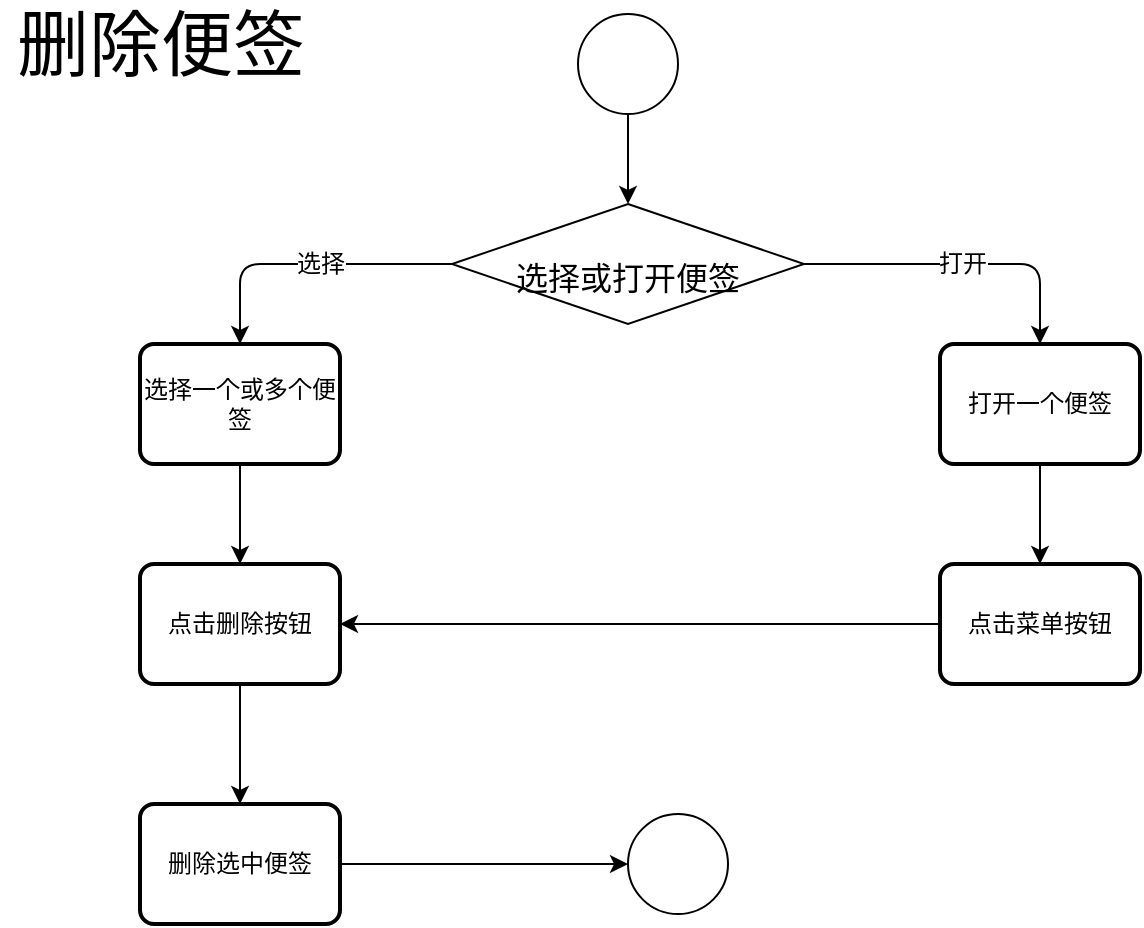 <mxfile>
    <diagram id="cSGXaEIxHRrwIhIbh_-5" name="第 1 页">
        <mxGraphModel dx="984" dy="1470" grid="1" gridSize="10" guides="1" tooltips="1" connect="1" arrows="1" fold="1" page="1" pageScale="1" pageWidth="827" pageHeight="1169" math="0" shadow="0">
            <root>
                <mxCell id="0"/>
                <mxCell id="1" parent="0"/>
                <mxCell id="2" value="&lt;font style=&quot;font-size: 36px&quot;&gt;删除便签&lt;/font&gt;" style="text;html=1;align=center;verticalAlign=middle;resizable=0;points=[];autosize=1;strokeColor=none;fillColor=none;" vertex="1" parent="1">
                    <mxGeometry x="100" y="5" width="160" height="30" as="geometry"/>
                </mxCell>
                <mxCell id="5" value="" style="edgeStyle=none;html=1;fontSize=36;" edge="1" parent="1" source="3" target="4">
                    <mxGeometry relative="1" as="geometry"/>
                </mxCell>
                <mxCell id="3" value="" style="ellipse;whiteSpace=wrap;html=1;fontSize=36;" vertex="1" parent="1">
                    <mxGeometry x="389" y="5" width="50" height="50" as="geometry"/>
                </mxCell>
                <mxCell id="7" value="选择" style="edgeStyle=none;html=1;exitX=0;exitY=0.5;exitDx=0;exitDy=0;entryX=0.5;entryY=0;entryDx=0;entryDy=0;fontSize=12;" edge="1" parent="1" source="4" target="6">
                    <mxGeometry x="-0.096" relative="1" as="geometry">
                        <Array as="points">
                            <mxPoint x="220" y="130"/>
                        </Array>
                        <mxPoint as="offset"/>
                    </mxGeometry>
                </mxCell>
                <mxCell id="9" value="打开" style="edgeStyle=none;html=1;exitX=1;exitY=0.5;exitDx=0;exitDy=0;entryX=0.5;entryY=0;entryDx=0;entryDy=0;fontSize=12;" edge="1" parent="1" source="4" target="8">
                    <mxGeometry relative="1" as="geometry">
                        <Array as="points">
                            <mxPoint x="620" y="130"/>
                        </Array>
                    </mxGeometry>
                </mxCell>
                <mxCell id="4" value="&lt;font size=&quot;3&quot;&gt;选择或打开便签&lt;/font&gt;" style="rhombus;whiteSpace=wrap;html=1;fontSize=36;" vertex="1" parent="1">
                    <mxGeometry x="326" y="100" width="176" height="60" as="geometry"/>
                </mxCell>
                <mxCell id="11" value="" style="edgeStyle=none;html=1;fontSize=12;" edge="1" parent="1" source="6" target="10">
                    <mxGeometry relative="1" as="geometry"/>
                </mxCell>
                <mxCell id="6" value="选择一个或多个便签" style="rounded=1;whiteSpace=wrap;html=1;absoluteArcSize=1;arcSize=14;strokeWidth=2;fontSize=12;" vertex="1" parent="1">
                    <mxGeometry x="170" y="170" width="100" height="60" as="geometry"/>
                </mxCell>
                <mxCell id="13" value="" style="edgeStyle=none;html=1;fontSize=12;" edge="1" parent="1" source="8" target="12">
                    <mxGeometry relative="1" as="geometry"/>
                </mxCell>
                <mxCell id="8" value="打开一个便签" style="rounded=1;whiteSpace=wrap;html=1;absoluteArcSize=1;arcSize=14;strokeWidth=2;fontSize=12;" vertex="1" parent="1">
                    <mxGeometry x="570" y="170" width="100" height="60" as="geometry"/>
                </mxCell>
                <mxCell id="16" value="" style="edgeStyle=none;html=1;fontSize=12;" edge="1" parent="1" source="10" target="15">
                    <mxGeometry relative="1" as="geometry"/>
                </mxCell>
                <mxCell id="10" value="点击删除按钮" style="rounded=1;whiteSpace=wrap;html=1;absoluteArcSize=1;arcSize=14;strokeWidth=2;fontSize=12;" vertex="1" parent="1">
                    <mxGeometry x="170" y="280" width="100" height="60" as="geometry"/>
                </mxCell>
                <mxCell id="14" style="edgeStyle=none;html=1;exitX=0;exitY=0.5;exitDx=0;exitDy=0;entryX=1;entryY=0.5;entryDx=0;entryDy=0;fontSize=12;" edge="1" parent="1" source="12" target="10">
                    <mxGeometry relative="1" as="geometry"/>
                </mxCell>
                <mxCell id="12" value="点击菜单按钮" style="rounded=1;whiteSpace=wrap;html=1;absoluteArcSize=1;arcSize=14;strokeWidth=2;fontSize=12;" vertex="1" parent="1">
                    <mxGeometry x="570" y="280" width="100" height="60" as="geometry"/>
                </mxCell>
                <mxCell id="18" style="edgeStyle=none;html=1;exitX=1;exitY=0.5;exitDx=0;exitDy=0;entryX=0;entryY=0.5;entryDx=0;entryDy=0;fontSize=12;" edge="1" parent="1" source="15" target="17">
                    <mxGeometry relative="1" as="geometry"/>
                </mxCell>
                <mxCell id="15" value="删除选中便签" style="rounded=1;whiteSpace=wrap;html=1;absoluteArcSize=1;arcSize=14;strokeWidth=2;fontSize=12;" vertex="1" parent="1">
                    <mxGeometry x="170" y="400" width="100" height="60" as="geometry"/>
                </mxCell>
                <mxCell id="17" value="" style="ellipse;whiteSpace=wrap;html=1;fontSize=36;" vertex="1" parent="1">
                    <mxGeometry x="414" y="405" width="50" height="50" as="geometry"/>
                </mxCell>
            </root>
        </mxGraphModel>
    </diagram>
</mxfile>